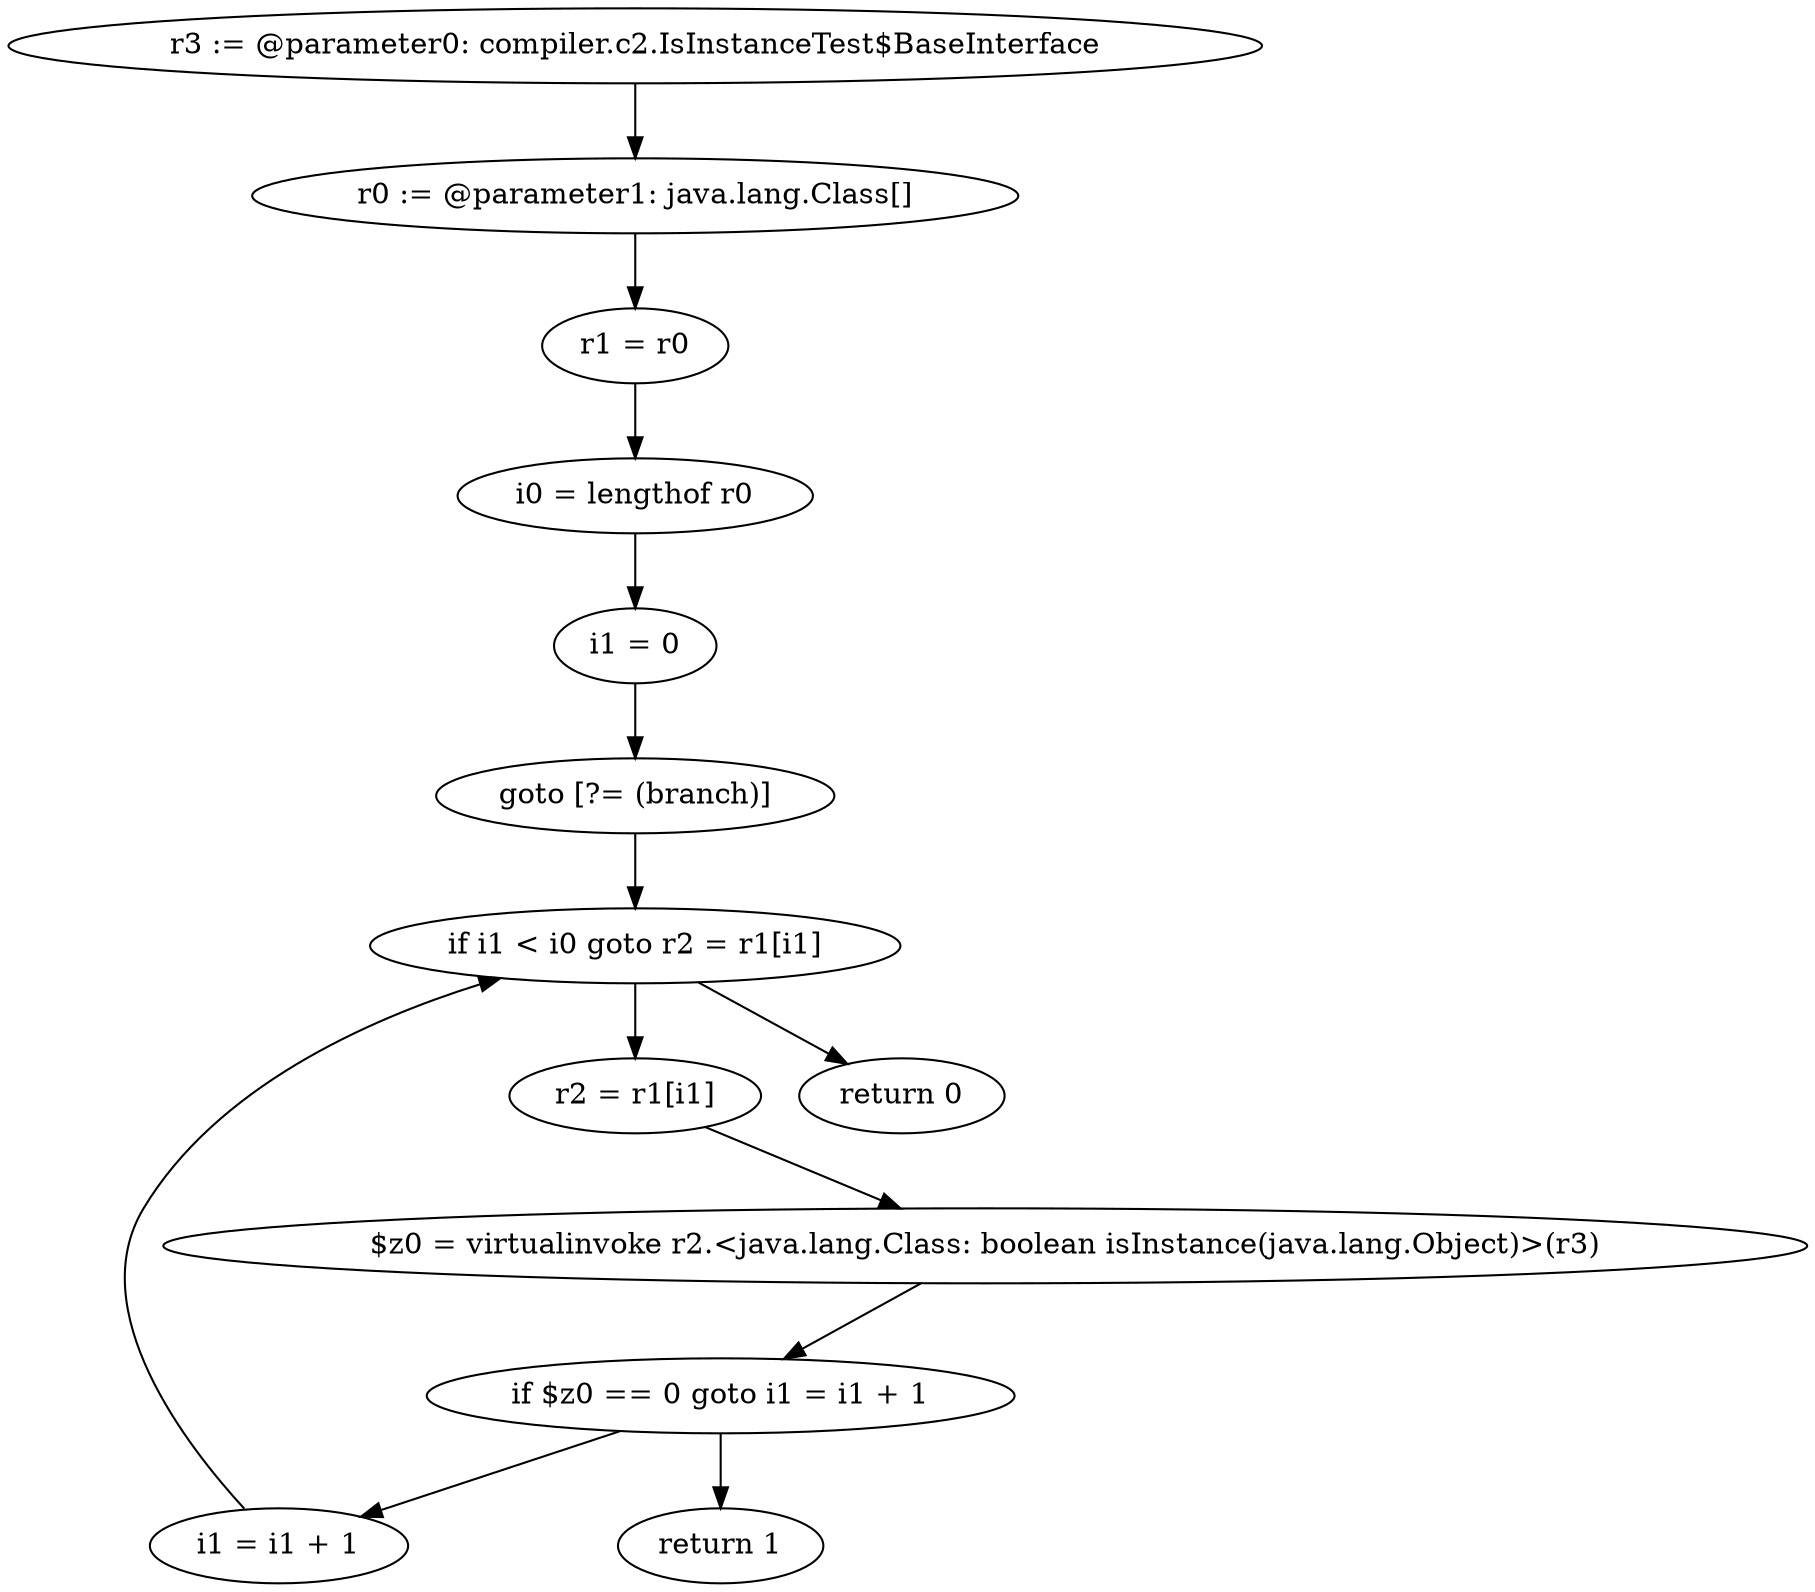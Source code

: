 digraph "unitGraph" {
    "r3 := @parameter0: compiler.c2.IsInstanceTest$BaseInterface"
    "r0 := @parameter1: java.lang.Class[]"
    "r1 = r0"
    "i0 = lengthof r0"
    "i1 = 0"
    "goto [?= (branch)]"
    "r2 = r1[i1]"
    "$z0 = virtualinvoke r2.<java.lang.Class: boolean isInstance(java.lang.Object)>(r3)"
    "if $z0 == 0 goto i1 = i1 + 1"
    "return 1"
    "i1 = i1 + 1"
    "if i1 < i0 goto r2 = r1[i1]"
    "return 0"
    "r3 := @parameter0: compiler.c2.IsInstanceTest$BaseInterface"->"r0 := @parameter1: java.lang.Class[]";
    "r0 := @parameter1: java.lang.Class[]"->"r1 = r0";
    "r1 = r0"->"i0 = lengthof r0";
    "i0 = lengthof r0"->"i1 = 0";
    "i1 = 0"->"goto [?= (branch)]";
    "goto [?= (branch)]"->"if i1 < i0 goto r2 = r1[i1]";
    "r2 = r1[i1]"->"$z0 = virtualinvoke r2.<java.lang.Class: boolean isInstance(java.lang.Object)>(r3)";
    "$z0 = virtualinvoke r2.<java.lang.Class: boolean isInstance(java.lang.Object)>(r3)"->"if $z0 == 0 goto i1 = i1 + 1";
    "if $z0 == 0 goto i1 = i1 + 1"->"return 1";
    "if $z0 == 0 goto i1 = i1 + 1"->"i1 = i1 + 1";
    "i1 = i1 + 1"->"if i1 < i0 goto r2 = r1[i1]";
    "if i1 < i0 goto r2 = r1[i1]"->"return 0";
    "if i1 < i0 goto r2 = r1[i1]"->"r2 = r1[i1]";
}
